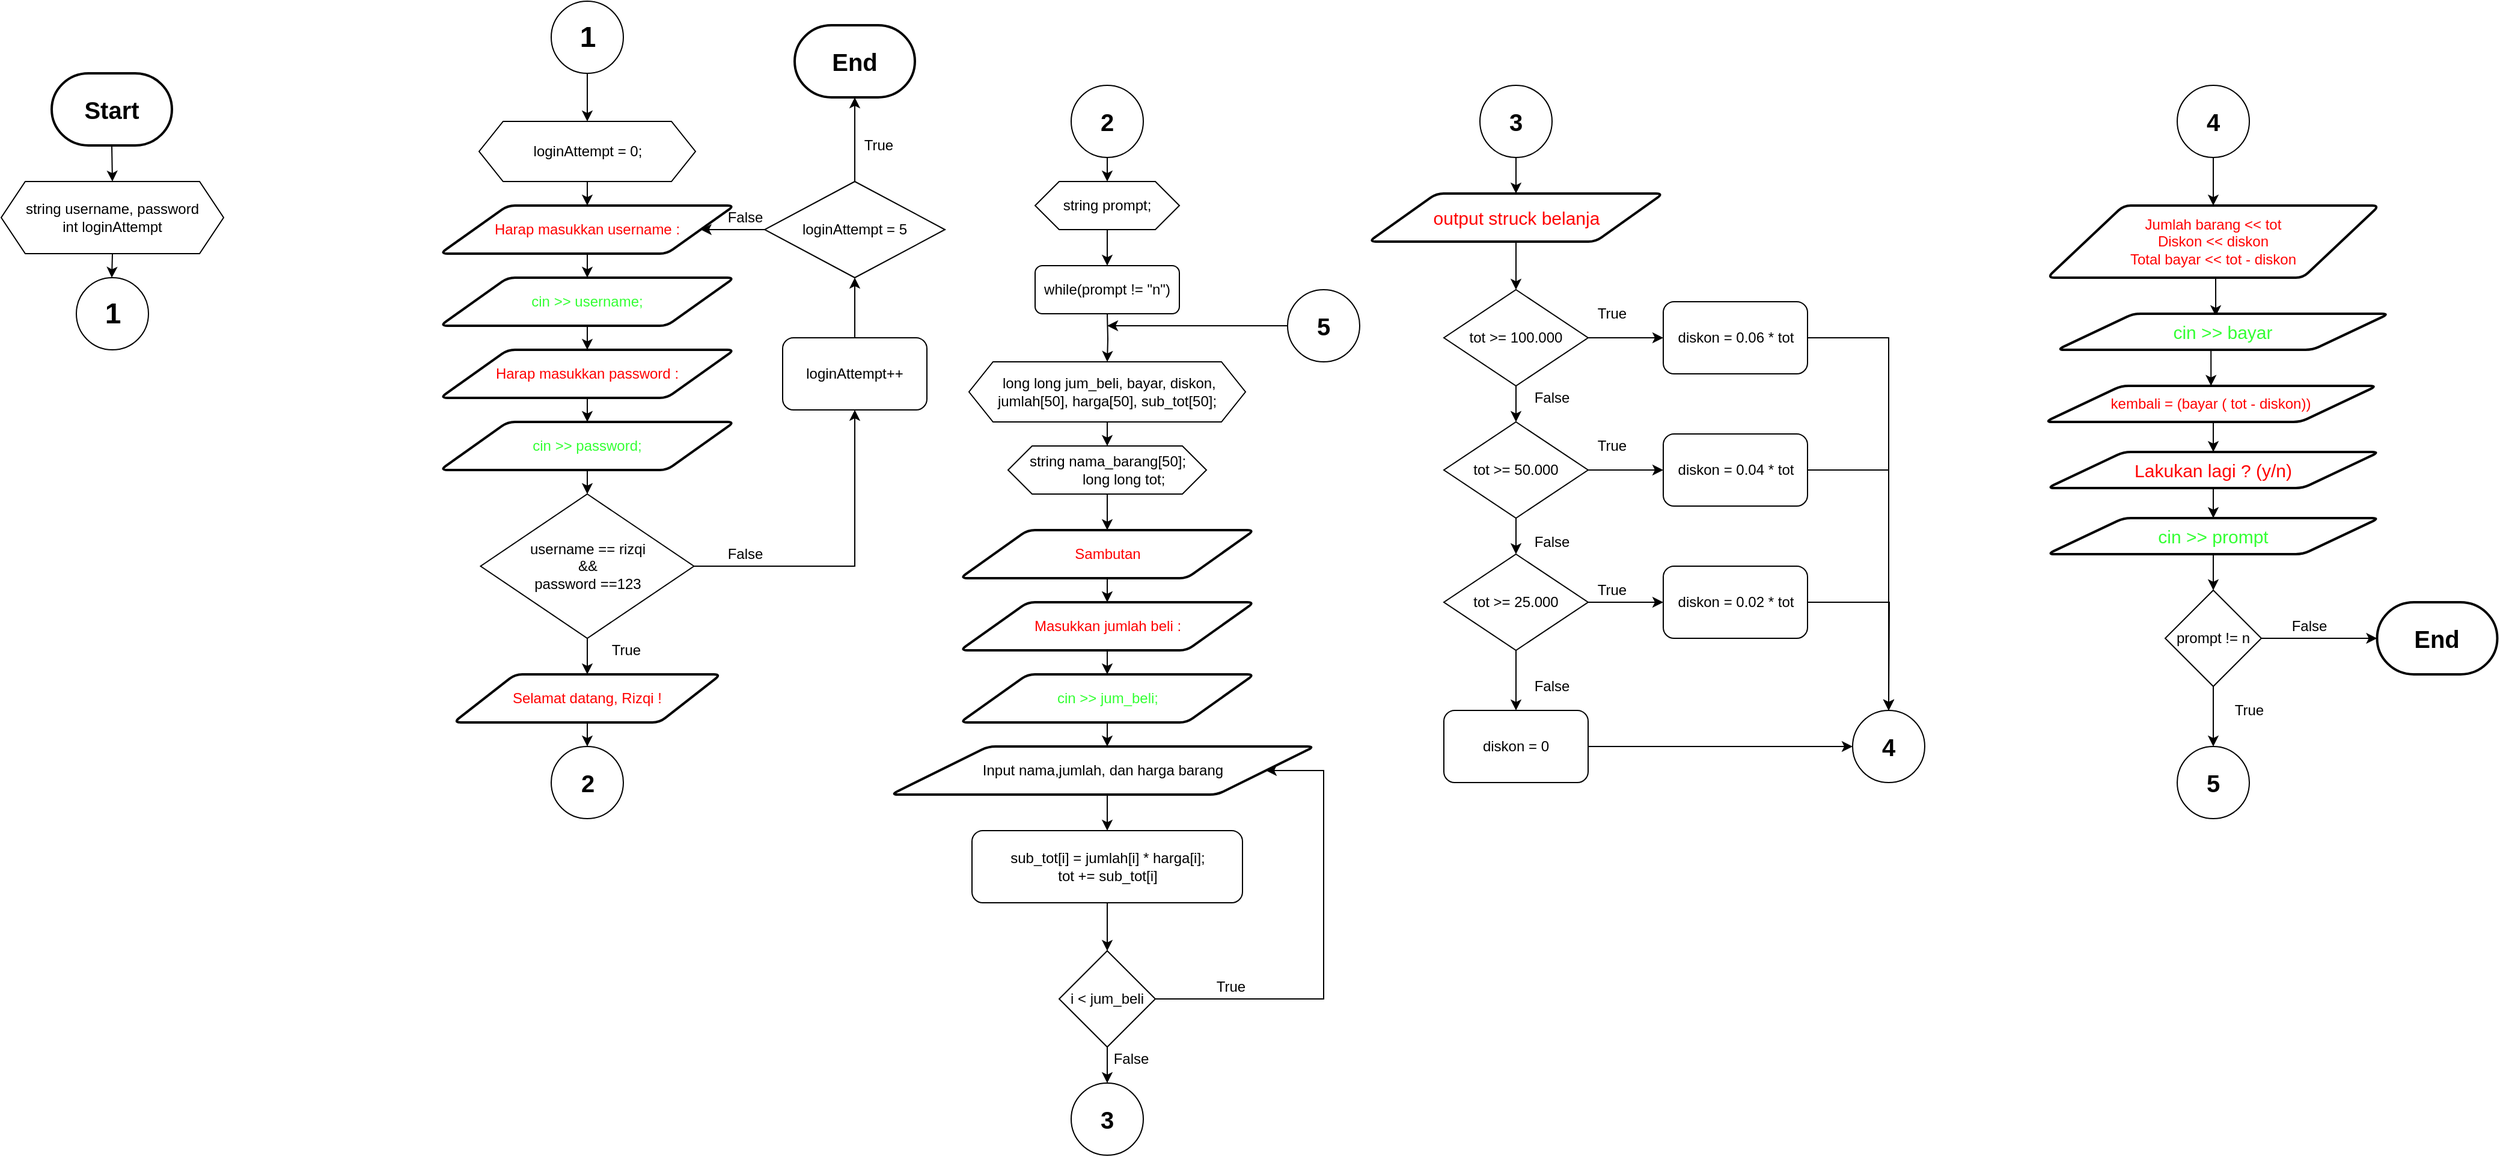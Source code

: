 <mxfile version="14.1.2" type="github">
  <diagram id="VfqWdmrUvwHAs4061OCg" name="Page-1">
    <mxGraphModel dx="1099" dy="1738" grid="1" gridSize="10" guides="1" tooltips="1" connect="1" arrows="1" fold="1" page="1" pageScale="1" pageWidth="850" pageHeight="1100" math="0" shadow="0">
      <root>
        <mxCell id="0" />
        <mxCell id="1" parent="0" />
        <mxCell id="EDQNq00aGLGoHW4VI6uu-7" style="edgeStyle=orthogonalEdgeStyle;rounded=0;orthogonalLoop=1;jettySize=auto;html=1;exitX=0.5;exitY=1;exitDx=0;exitDy=0;entryX=0.5;entryY=0;entryDx=0;entryDy=0;" parent="1" target="EDQNq00aGLGoHW4VI6uu-3" edge="1">
          <mxGeometry relative="1" as="geometry">
            <mxPoint x="152" y="100" as="sourcePoint" />
          </mxGeometry>
        </mxCell>
        <mxCell id="EDQNq00aGLGoHW4VI6uu-8" style="edgeStyle=orthogonalEdgeStyle;rounded=0;orthogonalLoop=1;jettySize=auto;html=1;exitX=0.5;exitY=1;exitDx=0;exitDy=0;entryX=0.5;entryY=0;entryDx=0;entryDy=0;" parent="1" source="EDQNq00aGLGoHW4VI6uu-3" edge="1">
          <mxGeometry relative="1" as="geometry">
            <mxPoint x="152" y="210" as="targetPoint" />
          </mxGeometry>
        </mxCell>
        <mxCell id="EDQNq00aGLGoHW4VI6uu-3" value="&lt;div&gt;string username, password&lt;/div&gt;&lt;div&gt;int loginAttempt&lt;br&gt;&lt;/div&gt;" style="shape=hexagon;perimeter=hexagonPerimeter2;whiteSpace=wrap;html=1;fixedSize=1;" parent="1" vertex="1">
          <mxGeometry x="60" y="130" width="185" height="60" as="geometry" />
        </mxCell>
        <mxCell id="EDQNq00aGLGoHW4VI6uu-10" value="&lt;b&gt;&lt;font style=&quot;font-size: 24px&quot;&gt;1&lt;/font&gt;&lt;/b&gt;" style="ellipse;whiteSpace=wrap;html=1;aspect=fixed;" parent="1" vertex="1">
          <mxGeometry x="122.5" y="210" width="60" height="60" as="geometry" />
        </mxCell>
        <mxCell id="EDQNq00aGLGoHW4VI6uu-18" style="edgeStyle=orthogonalEdgeStyle;rounded=0;orthogonalLoop=1;jettySize=auto;html=1;exitX=0.5;exitY=1;exitDx=0;exitDy=0;entryX=0.5;entryY=0;entryDx=0;entryDy=0;" parent="1" source="EDQNq00aGLGoHW4VI6uu-11" target="EDQNq00aGLGoHW4VI6uu-13" edge="1">
          <mxGeometry relative="1" as="geometry" />
        </mxCell>
        <mxCell id="EDQNq00aGLGoHW4VI6uu-11" value="&lt;font color=&quot;#FF0000&quot;&gt;Harap masukkan username :&lt;/font&gt;" style="shape=parallelogram;html=1;strokeWidth=2;perimeter=parallelogramPerimeter;whiteSpace=wrap;rounded=1;arcSize=12;size=0.23;" parent="1" vertex="1">
          <mxGeometry x="425" y="150" width="245" height="40" as="geometry" />
        </mxCell>
        <mxCell id="EDQNq00aGLGoHW4VI6uu-19" style="edgeStyle=orthogonalEdgeStyle;rounded=0;orthogonalLoop=1;jettySize=auto;html=1;exitX=0.5;exitY=1;exitDx=0;exitDy=0;entryX=0.5;entryY=0;entryDx=0;entryDy=0;" parent="1" source="EDQNq00aGLGoHW4VI6uu-13" target="EDQNq00aGLGoHW4VI6uu-14" edge="1">
          <mxGeometry relative="1" as="geometry" />
        </mxCell>
        <mxCell id="EDQNq00aGLGoHW4VI6uu-13" value="&lt;font color=&quot;#33FF33&quot;&gt;cin &amp;gt;&amp;gt; username;&lt;/font&gt;" style="shape=parallelogram;html=1;strokeWidth=2;perimeter=parallelogramPerimeter;whiteSpace=wrap;rounded=1;arcSize=12;size=0.23;" parent="1" vertex="1">
          <mxGeometry x="425" y="210" width="245" height="40" as="geometry" />
        </mxCell>
        <mxCell id="EDQNq00aGLGoHW4VI6uu-20" style="edgeStyle=orthogonalEdgeStyle;rounded=0;orthogonalLoop=1;jettySize=auto;html=1;exitX=0.5;exitY=1;exitDx=0;exitDy=0;entryX=0.5;entryY=0;entryDx=0;entryDy=0;" parent="1" source="EDQNq00aGLGoHW4VI6uu-14" target="EDQNq00aGLGoHW4VI6uu-15" edge="1">
          <mxGeometry relative="1" as="geometry" />
        </mxCell>
        <mxCell id="EDQNq00aGLGoHW4VI6uu-14" value="&lt;font color=&quot;#FF0000&quot;&gt;Harap masukkan password :&lt;/font&gt;" style="shape=parallelogram;html=1;strokeWidth=2;perimeter=parallelogramPerimeter;whiteSpace=wrap;rounded=1;arcSize=12;size=0.23;" parent="1" vertex="1">
          <mxGeometry x="425" y="270" width="245" height="40" as="geometry" />
        </mxCell>
        <mxCell id="EDQNq00aGLGoHW4VI6uu-21" style="edgeStyle=orthogonalEdgeStyle;rounded=0;orthogonalLoop=1;jettySize=auto;html=1;exitX=0.5;exitY=1;exitDx=0;exitDy=0;entryX=0.5;entryY=0;entryDx=0;entryDy=0;" parent="1" source="EDQNq00aGLGoHW4VI6uu-15" target="EDQNq00aGLGoHW4VI6uu-16" edge="1">
          <mxGeometry relative="1" as="geometry" />
        </mxCell>
        <mxCell id="EDQNq00aGLGoHW4VI6uu-15" value="&lt;font color=&quot;#33FF33&quot;&gt;cin &amp;gt;&amp;gt; password;&lt;/font&gt;" style="shape=parallelogram;html=1;strokeWidth=2;perimeter=parallelogramPerimeter;whiteSpace=wrap;rounded=1;arcSize=12;size=0.23;" parent="1" vertex="1">
          <mxGeometry x="425" y="330" width="245" height="40" as="geometry" />
        </mxCell>
        <mxCell id="EDQNq00aGLGoHW4VI6uu-26" style="edgeStyle=orthogonalEdgeStyle;rounded=0;orthogonalLoop=1;jettySize=auto;html=1;exitX=0.5;exitY=1;exitDx=0;exitDy=0;entryX=0.5;entryY=0;entryDx=0;entryDy=0;" parent="1" source="EDQNq00aGLGoHW4VI6uu-16" target="EDQNq00aGLGoHW4VI6uu-22" edge="1">
          <mxGeometry relative="1" as="geometry" />
        </mxCell>
        <mxCell id="wHnIzs5yVhszRaqoL5yv-6" style="edgeStyle=orthogonalEdgeStyle;rounded=0;orthogonalLoop=1;jettySize=auto;html=1;exitX=1;exitY=0.5;exitDx=0;exitDy=0;" parent="1" source="EDQNq00aGLGoHW4VI6uu-16" target="wHnIzs5yVhszRaqoL5yv-5" edge="1">
          <mxGeometry relative="1" as="geometry" />
        </mxCell>
        <mxCell id="EDQNq00aGLGoHW4VI6uu-16" value="&lt;div&gt;username == rizqi &lt;br&gt;&lt;/div&gt;&lt;div&gt;&amp;amp;&amp;amp;&lt;/div&gt;&lt;div&gt; password ==123&lt;/div&gt;" style="rhombus;whiteSpace=wrap;html=1;" parent="1" vertex="1">
          <mxGeometry x="458.75" y="390" width="177.5" height="120" as="geometry" />
        </mxCell>
        <mxCell id="EDQNq00aGLGoHW4VI6uu-29" style="edgeStyle=orthogonalEdgeStyle;rounded=0;orthogonalLoop=1;jettySize=auto;html=1;exitX=0.5;exitY=1;exitDx=0;exitDy=0;entryX=0.5;entryY=0;entryDx=0;entryDy=0;" parent="1" source="EDQNq00aGLGoHW4VI6uu-22" target="EDQNq00aGLGoHW4VI6uu-28" edge="1">
          <mxGeometry relative="1" as="geometry" />
        </mxCell>
        <mxCell id="EDQNq00aGLGoHW4VI6uu-22" value="&lt;font color=&quot;#FF0000&quot;&gt;Selamat datang, Rizqi !&lt;br&gt;&lt;/font&gt;" style="shape=parallelogram;html=1;strokeWidth=2;perimeter=parallelogramPerimeter;whiteSpace=wrap;rounded=1;arcSize=12;size=0.23;" parent="1" vertex="1">
          <mxGeometry x="436.25" y="540" width="222.5" height="40" as="geometry" />
        </mxCell>
        <mxCell id="wHnIzs5yVhszRaqoL5yv-8" style="edgeStyle=orthogonalEdgeStyle;rounded=0;orthogonalLoop=1;jettySize=auto;html=1;exitX=0.5;exitY=1;exitDx=0;exitDy=0;" parent="1" source="EDQNq00aGLGoHW4VI6uu-23" target="wHnIzs5yVhszRaqoL5yv-1" edge="1">
          <mxGeometry relative="1" as="geometry" />
        </mxCell>
        <mxCell id="EDQNq00aGLGoHW4VI6uu-23" value="&lt;b&gt;&lt;font style=&quot;font-size: 24px&quot;&gt;1&lt;/font&gt;&lt;/b&gt;" style="ellipse;whiteSpace=wrap;html=1;aspect=fixed;" parent="1" vertex="1">
          <mxGeometry x="517.5" y="-20" width="60" height="60" as="geometry" />
        </mxCell>
        <mxCell id="EDQNq00aGLGoHW4VI6uu-28" value="&lt;b&gt;&lt;font style=&quot;font-size: 20px&quot;&gt;2&lt;/font&gt;&lt;/b&gt;" style="ellipse;whiteSpace=wrap;html=1;aspect=fixed;" parent="1" vertex="1">
          <mxGeometry x="517.5" y="600" width="60" height="60" as="geometry" />
        </mxCell>
        <mxCell id="wHnIzs5yVhszRaqoL5yv-32" style="edgeStyle=orthogonalEdgeStyle;rounded=0;orthogonalLoop=1;jettySize=auto;html=1;exitX=0.5;exitY=1;exitDx=0;exitDy=0;entryX=0.5;entryY=0;entryDx=0;entryDy=0;" parent="1" source="EDQNq00aGLGoHW4VI6uu-30" target="EDQNq00aGLGoHW4VI6uu-32" edge="1">
          <mxGeometry relative="1" as="geometry" />
        </mxCell>
        <mxCell id="EDQNq00aGLGoHW4VI6uu-30" value="&lt;b&gt;&lt;font style=&quot;font-size: 20px&quot;&gt;2&lt;/font&gt;&lt;/b&gt;" style="ellipse;whiteSpace=wrap;html=1;aspect=fixed;" parent="1" vertex="1">
          <mxGeometry x="950" y="50" width="60" height="60" as="geometry" />
        </mxCell>
        <mxCell id="wHnIzs5yVhszRaqoL5yv-30" value="" style="edgeStyle=orthogonalEdgeStyle;rounded=0;orthogonalLoop=1;jettySize=auto;html=1;" parent="1" source="EDQNq00aGLGoHW4VI6uu-32" edge="1">
          <mxGeometry relative="1" as="geometry">
            <mxPoint x="980" y="200" as="targetPoint" />
          </mxGeometry>
        </mxCell>
        <mxCell id="EDQNq00aGLGoHW4VI6uu-32" value="string prompt;" style="shape=hexagon;perimeter=hexagonPerimeter2;whiteSpace=wrap;html=1;fixedSize=1;" parent="1" vertex="1">
          <mxGeometry x="920" y="130" width="120" height="40" as="geometry" />
        </mxCell>
        <mxCell id="wHnIzs5yVhszRaqoL5yv-16" style="edgeStyle=orthogonalEdgeStyle;rounded=0;orthogonalLoop=1;jettySize=auto;html=1;exitX=0.5;exitY=1;exitDx=0;exitDy=0;entryX=0.5;entryY=0;entryDx=0;entryDy=0;" parent="1" target="EDQNq00aGLGoHW4VI6uu-34" edge="1">
          <mxGeometry relative="1" as="geometry">
            <mxPoint x="980" y="240" as="sourcePoint" />
          </mxGeometry>
        </mxCell>
        <mxCell id="wHnIzs5yVhszRaqoL5yv-17" style="edgeStyle=orthogonalEdgeStyle;rounded=0;orthogonalLoop=1;jettySize=auto;html=1;exitX=0.5;exitY=1;exitDx=0;exitDy=0;entryX=0.5;entryY=0;entryDx=0;entryDy=0;" parent="1" source="EDQNq00aGLGoHW4VI6uu-34" target="EDQNq00aGLGoHW4VI6uu-35" edge="1">
          <mxGeometry relative="1" as="geometry" />
        </mxCell>
        <mxCell id="EDQNq00aGLGoHW4VI6uu-34" value="&amp;nbsp;long long jum_beli, bayar, diskon, jumlah[50], harga[50], sub_tot[50];" style="shape=hexagon;perimeter=hexagonPerimeter2;whiteSpace=wrap;html=1;fixedSize=1;" parent="1" vertex="1">
          <mxGeometry x="865" y="280" width="230" height="50" as="geometry" />
        </mxCell>
        <mxCell id="wHnIzs5yVhszRaqoL5yv-26" style="edgeStyle=orthogonalEdgeStyle;rounded=0;orthogonalLoop=1;jettySize=auto;html=1;exitX=0.5;exitY=1;exitDx=0;exitDy=0;entryX=0.5;entryY=0;entryDx=0;entryDy=0;" parent="1" source="EDQNq00aGLGoHW4VI6uu-35" target="wHnIzs5yVhszRaqoL5yv-21" edge="1">
          <mxGeometry relative="1" as="geometry" />
        </mxCell>
        <mxCell id="EDQNq00aGLGoHW4VI6uu-35" value="string nama_barang[50];&lt;br&gt;&amp;nbsp;&amp;nbsp;&amp;nbsp;&amp;nbsp;&amp;nbsp;&amp;nbsp;&amp;nbsp; long long tot;" style="shape=hexagon;perimeter=hexagonPerimeter2;whiteSpace=wrap;html=1;fixedSize=1;" parent="1" vertex="1">
          <mxGeometry x="897.5" y="350" width="165" height="40" as="geometry" />
        </mxCell>
        <mxCell id="EDQNq00aGLGoHW4VI6uu-36" value="False" style="text;html=1;strokeColor=none;fillColor=none;align=center;verticalAlign=middle;whiteSpace=wrap;rounded=0;" parent="1" vertex="1">
          <mxGeometry x="658.75" y="430" width="40" height="20" as="geometry" />
        </mxCell>
        <mxCell id="EDQNq00aGLGoHW4VI6uu-37" value="True" style="text;html=1;strokeColor=none;fillColor=none;align=center;verticalAlign=middle;whiteSpace=wrap;rounded=0;" parent="1" vertex="1">
          <mxGeometry x="560" y="510" width="40" height="20" as="geometry" />
        </mxCell>
        <mxCell id="wHnIzs5yVhszRaqoL5yv-2" style="edgeStyle=orthogonalEdgeStyle;rounded=0;orthogonalLoop=1;jettySize=auto;html=1;exitX=0.5;exitY=1;exitDx=0;exitDy=0;entryX=0.5;entryY=0;entryDx=0;entryDy=0;" parent="1" source="wHnIzs5yVhszRaqoL5yv-1" target="EDQNq00aGLGoHW4VI6uu-11" edge="1">
          <mxGeometry relative="1" as="geometry" />
        </mxCell>
        <mxCell id="wHnIzs5yVhszRaqoL5yv-1" value="loginAttempt = 0;" style="shape=hexagon;perimeter=hexagonPerimeter2;whiteSpace=wrap;html=1;fixedSize=1;" parent="1" vertex="1">
          <mxGeometry x="457.5" y="80" width="180" height="50" as="geometry" />
        </mxCell>
        <mxCell id="wHnIzs5yVhszRaqoL5yv-13" value="" style="edgeStyle=orthogonalEdgeStyle;rounded=0;orthogonalLoop=1;jettySize=auto;html=1;" parent="1" source="wHnIzs5yVhszRaqoL5yv-5" target="wHnIzs5yVhszRaqoL5yv-10" edge="1">
          <mxGeometry relative="1" as="geometry" />
        </mxCell>
        <mxCell id="wHnIzs5yVhszRaqoL5yv-5" value="loginAttempt++" style="rounded=1;whiteSpace=wrap;html=1;" parent="1" vertex="1">
          <mxGeometry x="710" y="260" width="120" height="60" as="geometry" />
        </mxCell>
        <mxCell id="wHnIzs5yVhszRaqoL5yv-12" style="edgeStyle=orthogonalEdgeStyle;rounded=0;orthogonalLoop=1;jettySize=auto;html=1;exitX=0;exitY=0.5;exitDx=0;exitDy=0;" parent="1" source="wHnIzs5yVhszRaqoL5yv-10" target="EDQNq00aGLGoHW4VI6uu-11" edge="1">
          <mxGeometry relative="1" as="geometry" />
        </mxCell>
        <mxCell id="wHnIzs5yVhszRaqoL5yv-40" style="edgeStyle=orthogonalEdgeStyle;rounded=0;orthogonalLoop=1;jettySize=auto;html=1;exitX=0.5;exitY=0;exitDx=0;exitDy=0;entryX=0.5;entryY=1;entryDx=0;entryDy=0;entryPerimeter=0;" parent="1" source="wHnIzs5yVhszRaqoL5yv-10" target="wHnIzs5yVhszRaqoL5yv-39" edge="1">
          <mxGeometry relative="1" as="geometry" />
        </mxCell>
        <mxCell id="wHnIzs5yVhszRaqoL5yv-10" value="loginAttempt = 5" style="rhombus;whiteSpace=wrap;html=1;" parent="1" vertex="1">
          <mxGeometry x="695" y="130" width="150" height="80" as="geometry" />
        </mxCell>
        <mxCell id="wHnIzs5yVhszRaqoL5yv-14" value="True" style="text;html=1;strokeColor=none;fillColor=none;align=center;verticalAlign=middle;whiteSpace=wrap;rounded=0;" parent="1" vertex="1">
          <mxGeometry x="770" y="90" width="40" height="20" as="geometry" />
        </mxCell>
        <mxCell id="wHnIzs5yVhszRaqoL5yv-15" value="False" style="text;html=1;strokeColor=none;fillColor=none;align=center;verticalAlign=middle;whiteSpace=wrap;rounded=0;" parent="1" vertex="1">
          <mxGeometry x="658.75" y="150" width="40" height="20" as="geometry" />
        </mxCell>
        <mxCell id="wHnIzs5yVhszRaqoL5yv-29" style="edgeStyle=orthogonalEdgeStyle;rounded=0;orthogonalLoop=1;jettySize=auto;html=1;exitX=0.5;exitY=1;exitDx=0;exitDy=0;entryX=0.5;entryY=0;entryDx=0;entryDy=0;" parent="1" source="wHnIzs5yVhszRaqoL5yv-20" edge="1">
          <mxGeometry relative="1" as="geometry">
            <mxPoint x="980" y="600" as="targetPoint" />
          </mxGeometry>
        </mxCell>
        <mxCell id="wHnIzs5yVhszRaqoL5yv-20" value="&lt;font color=&quot;#33FF33&quot;&gt;cin &amp;gt;&amp;gt; jum_beli;&lt;/font&gt;" style="shape=parallelogram;html=1;strokeWidth=2;perimeter=parallelogramPerimeter;whiteSpace=wrap;rounded=1;arcSize=12;size=0.23;" parent="1" vertex="1">
          <mxGeometry x="857.5" y="540" width="245" height="40" as="geometry" />
        </mxCell>
        <mxCell id="wHnIzs5yVhszRaqoL5yv-27" style="edgeStyle=orthogonalEdgeStyle;rounded=0;orthogonalLoop=1;jettySize=auto;html=1;exitX=0.5;exitY=1;exitDx=0;exitDy=0;entryX=0.5;entryY=0;entryDx=0;entryDy=0;" parent="1" source="wHnIzs5yVhszRaqoL5yv-21" target="wHnIzs5yVhszRaqoL5yv-22" edge="1">
          <mxGeometry relative="1" as="geometry" />
        </mxCell>
        <mxCell id="wHnIzs5yVhszRaqoL5yv-21" value="&lt;font color=&quot;#FF0000&quot;&gt;Sambutan&lt;/font&gt;" style="shape=parallelogram;html=1;strokeWidth=2;perimeter=parallelogramPerimeter;whiteSpace=wrap;rounded=1;arcSize=12;size=0.23;" parent="1" vertex="1">
          <mxGeometry x="857.5" y="420" width="245" height="40" as="geometry" />
        </mxCell>
        <mxCell id="wHnIzs5yVhszRaqoL5yv-28" style="edgeStyle=orthogonalEdgeStyle;rounded=0;orthogonalLoop=1;jettySize=auto;html=1;exitX=0.5;exitY=1;exitDx=0;exitDy=0;entryX=0.5;entryY=0;entryDx=0;entryDy=0;" parent="1" source="wHnIzs5yVhszRaqoL5yv-22" target="wHnIzs5yVhszRaqoL5yv-20" edge="1">
          <mxGeometry relative="1" as="geometry" />
        </mxCell>
        <mxCell id="wHnIzs5yVhszRaqoL5yv-22" value="&lt;font color=&quot;#FF0000&quot;&gt;Masukkan jumlah beli : &lt;/font&gt;" style="shape=parallelogram;html=1;strokeWidth=2;perimeter=parallelogramPerimeter;whiteSpace=wrap;rounded=1;arcSize=12;size=0.23;" parent="1" vertex="1">
          <mxGeometry x="857.5" y="480" width="245" height="40" as="geometry" />
        </mxCell>
        <mxCell id="wHnIzs5yVhszRaqoL5yv-38" value="&lt;b&gt;&lt;font style=&quot;font-size: 20px&quot;&gt;Start&lt;/font&gt;&lt;/b&gt;" style="strokeWidth=2;html=1;shape=mxgraph.flowchart.terminator;whiteSpace=wrap;" parent="1" vertex="1">
          <mxGeometry x="102" y="40" width="100" height="60" as="geometry" />
        </mxCell>
        <mxCell id="wHnIzs5yVhszRaqoL5yv-39" value="&lt;b&gt;&lt;font style=&quot;font-size: 20px&quot;&gt;End&lt;/font&gt;&lt;/b&gt;" style="strokeWidth=2;html=1;shape=mxgraph.flowchart.terminator;whiteSpace=wrap;" parent="1" vertex="1">
          <mxGeometry x="720" width="100" height="60" as="geometry" />
        </mxCell>
        <mxCell id="wHnIzs5yVhszRaqoL5yv-42" value="while(prompt != &quot;n&quot;)" style="rounded=1;whiteSpace=wrap;html=1;" parent="1" vertex="1">
          <mxGeometry x="920" y="200" width="120" height="40" as="geometry" />
        </mxCell>
        <mxCell id="qQWm2DWHm97fjbudVYp1-1" style="edgeStyle=orthogonalEdgeStyle;rounded=0;orthogonalLoop=1;jettySize=auto;html=1;exitX=0.5;exitY=1;exitDx=0;exitDy=0;entryX=0.5;entryY=0;entryDx=0;entryDy=0;" edge="1" parent="1" source="wHnIzs5yVhszRaqoL5yv-43" target="wHnIzs5yVhszRaqoL5yv-44">
          <mxGeometry relative="1" as="geometry" />
        </mxCell>
        <mxCell id="wHnIzs5yVhszRaqoL5yv-43" value="Input nama,jumlah, dan harga barang" style="shape=parallelogram;html=1;strokeWidth=2;perimeter=parallelogramPerimeter;whiteSpace=wrap;rounded=1;arcSize=12;size=0.23;" parent="1" vertex="1">
          <mxGeometry x="800" y="600" width="352.5" height="40" as="geometry" />
        </mxCell>
        <mxCell id="qQWm2DWHm97fjbudVYp1-5" value="" style="edgeStyle=orthogonalEdgeStyle;rounded=0;orthogonalLoop=1;jettySize=auto;html=1;" edge="1" parent="1" source="wHnIzs5yVhszRaqoL5yv-44" target="qQWm2DWHm97fjbudVYp1-3">
          <mxGeometry relative="1" as="geometry" />
        </mxCell>
        <mxCell id="wHnIzs5yVhszRaqoL5yv-44" value="&lt;div&gt;sub_tot[i] = jumlah[i] * harga[i];&lt;/div&gt;&lt;div&gt;tot += sub_tot[i]&lt;br&gt;&lt;/div&gt;" style="rounded=1;whiteSpace=wrap;html=1;" parent="1" vertex="1">
          <mxGeometry x="867.5" y="670" width="225" height="60" as="geometry" />
        </mxCell>
        <mxCell id="qQWm2DWHm97fjbudVYp1-4" style="edgeStyle=orthogonalEdgeStyle;rounded=0;orthogonalLoop=1;jettySize=auto;html=1;exitX=1;exitY=0.5;exitDx=0;exitDy=0;entryX=1;entryY=0.5;entryDx=0;entryDy=0;" edge="1" parent="1" source="qQWm2DWHm97fjbudVYp1-3" target="wHnIzs5yVhszRaqoL5yv-43">
          <mxGeometry relative="1" as="geometry">
            <Array as="points">
              <mxPoint x="1160" y="810" />
              <mxPoint x="1160" y="620" />
            </Array>
          </mxGeometry>
        </mxCell>
        <mxCell id="qQWm2DWHm97fjbudVYp1-7" value="" style="edgeStyle=orthogonalEdgeStyle;rounded=0;orthogonalLoop=1;jettySize=auto;html=1;" edge="1" parent="1" source="qQWm2DWHm97fjbudVYp1-3" target="qQWm2DWHm97fjbudVYp1-6">
          <mxGeometry relative="1" as="geometry" />
        </mxCell>
        <mxCell id="qQWm2DWHm97fjbudVYp1-3" value="i &amp;lt; jum_beli " style="rhombus;whiteSpace=wrap;html=1;" vertex="1" parent="1">
          <mxGeometry x="940" y="770" width="80" height="80" as="geometry" />
        </mxCell>
        <mxCell id="qQWm2DWHm97fjbudVYp1-6" value="&lt;b&gt;&lt;font style=&quot;font-size: 20px&quot;&gt;3&lt;/font&gt;&lt;/b&gt;" style="ellipse;whiteSpace=wrap;html=1;aspect=fixed;" vertex="1" parent="1">
          <mxGeometry x="950" y="880" width="60" height="60" as="geometry" />
        </mxCell>
        <mxCell id="qQWm2DWHm97fjbudVYp1-8" value="True" style="text;html=1;strokeColor=none;fillColor=none;align=center;verticalAlign=middle;whiteSpace=wrap;rounded=0;" vertex="1" parent="1">
          <mxGeometry x="1062.5" y="790" width="40" height="20" as="geometry" />
        </mxCell>
        <mxCell id="qQWm2DWHm97fjbudVYp1-9" value="False" style="text;html=1;strokeColor=none;fillColor=none;align=center;verticalAlign=middle;whiteSpace=wrap;rounded=0;" vertex="1" parent="1">
          <mxGeometry x="980" y="850" width="40" height="20" as="geometry" />
        </mxCell>
        <mxCell id="qQWm2DWHm97fjbudVYp1-36" style="edgeStyle=orthogonalEdgeStyle;rounded=0;orthogonalLoop=1;jettySize=auto;html=1;exitX=0.5;exitY=1;exitDx=0;exitDy=0;" edge="1" parent="1" source="qQWm2DWHm97fjbudVYp1-10" target="qQWm2DWHm97fjbudVYp1-13">
          <mxGeometry relative="1" as="geometry" />
        </mxCell>
        <mxCell id="qQWm2DWHm97fjbudVYp1-10" value="&lt;b&gt;&lt;font style=&quot;font-size: 20px&quot;&gt;3&lt;/font&gt;&lt;/b&gt;" style="ellipse;whiteSpace=wrap;html=1;aspect=fixed;" vertex="1" parent="1">
          <mxGeometry x="1290" y="50" width="60" height="60" as="geometry" />
        </mxCell>
        <mxCell id="qQWm2DWHm97fjbudVYp1-21" value="" style="edgeStyle=orthogonalEdgeStyle;rounded=0;orthogonalLoop=1;jettySize=auto;html=1;" edge="1" parent="1" source="qQWm2DWHm97fjbudVYp1-13" target="qQWm2DWHm97fjbudVYp1-14">
          <mxGeometry relative="1" as="geometry" />
        </mxCell>
        <mxCell id="qQWm2DWHm97fjbudVYp1-13" value="&lt;font style=&quot;font-size: 15px&quot; color=&quot;#FF0000&quot;&gt;output struck belanja&lt;br&gt;&lt;/font&gt;" style="shape=parallelogram;html=1;strokeWidth=2;perimeter=parallelogramPerimeter;whiteSpace=wrap;rounded=1;arcSize=12;size=0.23;" vertex="1" parent="1">
          <mxGeometry x="1197.5" y="140" width="245" height="40" as="geometry" />
        </mxCell>
        <mxCell id="qQWm2DWHm97fjbudVYp1-22" value="" style="edgeStyle=orthogonalEdgeStyle;rounded=0;orthogonalLoop=1;jettySize=auto;html=1;" edge="1" parent="1" source="qQWm2DWHm97fjbudVYp1-14" target="qQWm2DWHm97fjbudVYp1-17">
          <mxGeometry relative="1" as="geometry" />
        </mxCell>
        <mxCell id="qQWm2DWHm97fjbudVYp1-24" value="" style="edgeStyle=orthogonalEdgeStyle;rounded=0;orthogonalLoop=1;jettySize=auto;html=1;" edge="1" parent="1" source="qQWm2DWHm97fjbudVYp1-14" target="qQWm2DWHm97fjbudVYp1-16">
          <mxGeometry relative="1" as="geometry" />
        </mxCell>
        <mxCell id="qQWm2DWHm97fjbudVYp1-14" value="tot &amp;gt;= 100.000" style="rhombus;whiteSpace=wrap;html=1;" vertex="1" parent="1">
          <mxGeometry x="1260" y="220" width="120" height="80" as="geometry" />
        </mxCell>
        <mxCell id="qQWm2DWHm97fjbudVYp1-39" style="edgeStyle=orthogonalEdgeStyle;rounded=0;orthogonalLoop=1;jettySize=auto;html=1;exitX=1;exitY=0.5;exitDx=0;exitDy=0;" edge="1" parent="1" source="qQWm2DWHm97fjbudVYp1-16" target="qQWm2DWHm97fjbudVYp1-38">
          <mxGeometry relative="1" as="geometry" />
        </mxCell>
        <mxCell id="qQWm2DWHm97fjbudVYp1-16" value="diskon = 0.06 * tot" style="rounded=1;whiteSpace=wrap;html=1;" vertex="1" parent="1">
          <mxGeometry x="1442.5" y="230" width="120" height="60" as="geometry" />
        </mxCell>
        <mxCell id="qQWm2DWHm97fjbudVYp1-23" value="" style="edgeStyle=orthogonalEdgeStyle;rounded=0;orthogonalLoop=1;jettySize=auto;html=1;" edge="1" parent="1" source="qQWm2DWHm97fjbudVYp1-17" target="qQWm2DWHm97fjbudVYp1-18">
          <mxGeometry relative="1" as="geometry" />
        </mxCell>
        <mxCell id="qQWm2DWHm97fjbudVYp1-25" value="" style="edgeStyle=orthogonalEdgeStyle;rounded=0;orthogonalLoop=1;jettySize=auto;html=1;" edge="1" parent="1" source="qQWm2DWHm97fjbudVYp1-17" target="qQWm2DWHm97fjbudVYp1-19">
          <mxGeometry relative="1" as="geometry" />
        </mxCell>
        <mxCell id="qQWm2DWHm97fjbudVYp1-17" value="tot &amp;gt;= 50.000" style="rhombus;whiteSpace=wrap;html=1;" vertex="1" parent="1">
          <mxGeometry x="1260" y="330" width="120" height="80" as="geometry" />
        </mxCell>
        <mxCell id="qQWm2DWHm97fjbudVYp1-26" value="" style="edgeStyle=orthogonalEdgeStyle;rounded=0;orthogonalLoop=1;jettySize=auto;html=1;" edge="1" parent="1" source="qQWm2DWHm97fjbudVYp1-18" target="qQWm2DWHm97fjbudVYp1-20">
          <mxGeometry relative="1" as="geometry" />
        </mxCell>
        <mxCell id="qQWm2DWHm97fjbudVYp1-34" value="" style="edgeStyle=orthogonalEdgeStyle;rounded=0;orthogonalLoop=1;jettySize=auto;html=1;" edge="1" parent="1" source="qQWm2DWHm97fjbudVYp1-18" target="qQWm2DWHm97fjbudVYp1-33">
          <mxGeometry relative="1" as="geometry" />
        </mxCell>
        <mxCell id="qQWm2DWHm97fjbudVYp1-18" value="tot &amp;gt;= 25.000" style="rhombus;whiteSpace=wrap;html=1;" vertex="1" parent="1">
          <mxGeometry x="1260" y="440" width="120" height="80" as="geometry" />
        </mxCell>
        <mxCell id="qQWm2DWHm97fjbudVYp1-40" style="edgeStyle=orthogonalEdgeStyle;rounded=0;orthogonalLoop=1;jettySize=auto;html=1;exitX=1;exitY=0.5;exitDx=0;exitDy=0;" edge="1" parent="1" source="qQWm2DWHm97fjbudVYp1-19" target="qQWm2DWHm97fjbudVYp1-38">
          <mxGeometry relative="1" as="geometry" />
        </mxCell>
        <mxCell id="qQWm2DWHm97fjbudVYp1-19" value="diskon = 0.04 * tot" style="rounded=1;whiteSpace=wrap;html=1;" vertex="1" parent="1">
          <mxGeometry x="1442.5" y="340" width="120" height="60" as="geometry" />
        </mxCell>
        <mxCell id="qQWm2DWHm97fjbudVYp1-41" style="edgeStyle=orthogonalEdgeStyle;rounded=0;orthogonalLoop=1;jettySize=auto;html=1;exitX=1;exitY=0.5;exitDx=0;exitDy=0;" edge="1" parent="1" source="qQWm2DWHm97fjbudVYp1-20">
          <mxGeometry relative="1" as="geometry">
            <mxPoint x="1630" y="570" as="targetPoint" />
          </mxGeometry>
        </mxCell>
        <mxCell id="qQWm2DWHm97fjbudVYp1-20" value="diskon = 0.02 * tot" style="rounded=1;whiteSpace=wrap;html=1;" vertex="1" parent="1">
          <mxGeometry x="1442.5" y="450" width="120" height="60" as="geometry" />
        </mxCell>
        <mxCell id="qQWm2DWHm97fjbudVYp1-27" value="True" style="text;html=1;strokeColor=none;fillColor=none;align=center;verticalAlign=middle;whiteSpace=wrap;rounded=0;" vertex="1" parent="1">
          <mxGeometry x="1380" y="230" width="40" height="20" as="geometry" />
        </mxCell>
        <mxCell id="qQWm2DWHm97fjbudVYp1-28" value="True" style="text;html=1;strokeColor=none;fillColor=none;align=center;verticalAlign=middle;whiteSpace=wrap;rounded=0;" vertex="1" parent="1">
          <mxGeometry x="1380" y="340" width="40" height="20" as="geometry" />
        </mxCell>
        <mxCell id="qQWm2DWHm97fjbudVYp1-29" value="True" style="text;html=1;strokeColor=none;fillColor=none;align=center;verticalAlign=middle;whiteSpace=wrap;rounded=0;" vertex="1" parent="1">
          <mxGeometry x="1380" y="460" width="40" height="20" as="geometry" />
        </mxCell>
        <mxCell id="qQWm2DWHm97fjbudVYp1-30" value="False" style="text;html=1;strokeColor=none;fillColor=none;align=center;verticalAlign=middle;whiteSpace=wrap;rounded=0;" vertex="1" parent="1">
          <mxGeometry x="1330" y="300" width="40" height="20" as="geometry" />
        </mxCell>
        <mxCell id="qQWm2DWHm97fjbudVYp1-31" value="False" style="text;html=1;strokeColor=none;fillColor=none;align=center;verticalAlign=middle;whiteSpace=wrap;rounded=0;" vertex="1" parent="1">
          <mxGeometry x="1330" y="420" width="40" height="20" as="geometry" />
        </mxCell>
        <mxCell id="qQWm2DWHm97fjbudVYp1-32" value="False" style="text;html=1;strokeColor=none;fillColor=none;align=center;verticalAlign=middle;whiteSpace=wrap;rounded=0;" vertex="1" parent="1">
          <mxGeometry x="1330" y="540" width="40" height="20" as="geometry" />
        </mxCell>
        <mxCell id="qQWm2DWHm97fjbudVYp1-42" style="edgeStyle=orthogonalEdgeStyle;rounded=0;orthogonalLoop=1;jettySize=auto;html=1;exitX=1;exitY=0.5;exitDx=0;exitDy=0;" edge="1" parent="1" source="qQWm2DWHm97fjbudVYp1-33" target="qQWm2DWHm97fjbudVYp1-38">
          <mxGeometry relative="1" as="geometry" />
        </mxCell>
        <mxCell id="qQWm2DWHm97fjbudVYp1-33" value="diskon = 0" style="rounded=1;whiteSpace=wrap;html=1;" vertex="1" parent="1">
          <mxGeometry x="1260" y="570" width="120" height="60" as="geometry" />
        </mxCell>
        <mxCell id="qQWm2DWHm97fjbudVYp1-38" value="&lt;b&gt;&lt;font style=&quot;font-size: 20px&quot;&gt;4&lt;/font&gt;&lt;/b&gt;" style="ellipse;whiteSpace=wrap;html=1;aspect=fixed;" vertex="1" parent="1">
          <mxGeometry x="1600" y="570" width="60" height="60" as="geometry" />
        </mxCell>
        <mxCell id="qQWm2DWHm97fjbudVYp1-57" style="edgeStyle=orthogonalEdgeStyle;rounded=0;orthogonalLoop=1;jettySize=auto;html=1;exitX=0.5;exitY=1;exitDx=0;exitDy=0;entryX=0.5;entryY=0;entryDx=0;entryDy=0;" edge="1" parent="1" source="qQWm2DWHm97fjbudVYp1-43" target="qQWm2DWHm97fjbudVYp1-45">
          <mxGeometry relative="1" as="geometry" />
        </mxCell>
        <mxCell id="qQWm2DWHm97fjbudVYp1-43" value="&lt;b&gt;&lt;font style=&quot;font-size: 20px&quot;&gt;4&lt;/font&gt;&lt;/b&gt;" style="ellipse;whiteSpace=wrap;html=1;aspect=fixed;" vertex="1" parent="1">
          <mxGeometry x="1870.01" y="50" width="60" height="60" as="geometry" />
        </mxCell>
        <mxCell id="qQWm2DWHm97fjbudVYp1-58" style="edgeStyle=orthogonalEdgeStyle;rounded=0;orthogonalLoop=1;jettySize=auto;html=1;exitX=0.5;exitY=1;exitDx=0;exitDy=0;entryX=0.478;entryY=0.067;entryDx=0;entryDy=0;entryPerimeter=0;" edge="1" parent="1" source="qQWm2DWHm97fjbudVYp1-45" target="qQWm2DWHm97fjbudVYp1-46">
          <mxGeometry relative="1" as="geometry" />
        </mxCell>
        <mxCell id="qQWm2DWHm97fjbudVYp1-45" value="&lt;div&gt;&lt;font color=&quot;#FF0000&quot;&gt;Jumlah barang &amp;lt;&amp;lt; tot&lt;/font&gt;&lt;/div&gt;&lt;div&gt;&lt;font color=&quot;#FF0000&quot;&gt;Diskon &amp;lt;&amp;lt; diskon&lt;/font&gt;&lt;/div&gt;&lt;div&gt;&lt;font color=&quot;#FF0000&quot;&gt;Total bayar &amp;lt;&amp;lt; tot - diskon&lt;/font&gt;&lt;/div&gt;" style="shape=parallelogram;html=1;strokeWidth=2;perimeter=parallelogramPerimeter;whiteSpace=wrap;rounded=1;arcSize=12;size=0.23;" vertex="1" parent="1">
          <mxGeometry x="1761.88" y="150" width="276.25" height="60" as="geometry" />
        </mxCell>
        <mxCell id="qQWm2DWHm97fjbudVYp1-59" style="edgeStyle=orthogonalEdgeStyle;rounded=0;orthogonalLoop=1;jettySize=auto;html=1;exitX=0.5;exitY=1;exitDx=0;exitDy=0;entryX=0.5;entryY=0;entryDx=0;entryDy=0;" edge="1" parent="1" source="qQWm2DWHm97fjbudVYp1-46" target="qQWm2DWHm97fjbudVYp1-47">
          <mxGeometry relative="1" as="geometry" />
        </mxCell>
        <mxCell id="qQWm2DWHm97fjbudVYp1-46" value="&lt;font style=&quot;font-size: 15px&quot; color=&quot;#33FF33&quot;&gt;cin &amp;gt;&amp;gt; bayar&lt;br&gt;&lt;/font&gt;" style="shape=parallelogram;html=1;strokeWidth=2;perimeter=parallelogramPerimeter;whiteSpace=wrap;rounded=1;arcSize=12;size=0.23;" vertex="1" parent="1">
          <mxGeometry x="1770" y="240" width="276.25" height="30" as="geometry" />
        </mxCell>
        <mxCell id="qQWm2DWHm97fjbudVYp1-60" style="edgeStyle=orthogonalEdgeStyle;rounded=0;orthogonalLoop=1;jettySize=auto;html=1;exitX=0.5;exitY=1;exitDx=0;exitDy=0;entryX=0.5;entryY=0;entryDx=0;entryDy=0;" edge="1" parent="1" source="qQWm2DWHm97fjbudVYp1-47" target="qQWm2DWHm97fjbudVYp1-48">
          <mxGeometry relative="1" as="geometry" />
        </mxCell>
        <mxCell id="qQWm2DWHm97fjbudVYp1-47" value="&lt;font color=&quot;#FF0000&quot;&gt;kembali = (bayar ( tot - diskon))&lt;/font&gt;" style="shape=parallelogram;html=1;strokeWidth=2;perimeter=parallelogramPerimeter;whiteSpace=wrap;rounded=1;arcSize=12;size=0.23;" vertex="1" parent="1">
          <mxGeometry x="1760" y="300" width="276.25" height="30" as="geometry" />
        </mxCell>
        <mxCell id="qQWm2DWHm97fjbudVYp1-61" style="edgeStyle=orthogonalEdgeStyle;rounded=0;orthogonalLoop=1;jettySize=auto;html=1;exitX=0.5;exitY=1;exitDx=0;exitDy=0;entryX=0.5;entryY=0;entryDx=0;entryDy=0;" edge="1" parent="1" source="qQWm2DWHm97fjbudVYp1-48" target="qQWm2DWHm97fjbudVYp1-49">
          <mxGeometry relative="1" as="geometry" />
        </mxCell>
        <mxCell id="qQWm2DWHm97fjbudVYp1-48" value="&lt;font style=&quot;font-size: 15px&quot; color=&quot;#FF0000&quot;&gt;Lakukan lagi ? (y/n)&lt;/font&gt;" style="shape=parallelogram;html=1;strokeWidth=2;perimeter=parallelogramPerimeter;whiteSpace=wrap;rounded=1;arcSize=12;size=0.23;" vertex="1" parent="1">
          <mxGeometry x="1761.89" y="355" width="276.25" height="30" as="geometry" />
        </mxCell>
        <mxCell id="qQWm2DWHm97fjbudVYp1-62" style="edgeStyle=orthogonalEdgeStyle;rounded=0;orthogonalLoop=1;jettySize=auto;html=1;exitX=0.5;exitY=1;exitDx=0;exitDy=0;entryX=0.5;entryY=0;entryDx=0;entryDy=0;" edge="1" parent="1" source="qQWm2DWHm97fjbudVYp1-49" target="qQWm2DWHm97fjbudVYp1-50">
          <mxGeometry relative="1" as="geometry" />
        </mxCell>
        <mxCell id="qQWm2DWHm97fjbudVYp1-49" value="&lt;font style=&quot;font-size: 15px&quot; color=&quot;#33FF33&quot;&gt;cin &amp;gt;&amp;gt; prompt&lt;br&gt;&lt;/font&gt;" style="shape=parallelogram;html=1;strokeWidth=2;perimeter=parallelogramPerimeter;whiteSpace=wrap;rounded=1;arcSize=12;size=0.23;" vertex="1" parent="1">
          <mxGeometry x="1761.88" y="410" width="276.25" height="30" as="geometry" />
        </mxCell>
        <mxCell id="qQWm2DWHm97fjbudVYp1-56" value="" style="edgeStyle=orthogonalEdgeStyle;rounded=0;orthogonalLoop=1;jettySize=auto;html=1;" edge="1" parent="1" source="qQWm2DWHm97fjbudVYp1-50" target="qQWm2DWHm97fjbudVYp1-55">
          <mxGeometry relative="1" as="geometry" />
        </mxCell>
        <mxCell id="qQWm2DWHm97fjbudVYp1-64" style="edgeStyle=orthogonalEdgeStyle;rounded=0;orthogonalLoop=1;jettySize=auto;html=1;exitX=1;exitY=0.5;exitDx=0;exitDy=0;entryX=0;entryY=0.5;entryDx=0;entryDy=0;entryPerimeter=0;" edge="1" parent="1" source="qQWm2DWHm97fjbudVYp1-50" target="qQWm2DWHm97fjbudVYp1-63">
          <mxGeometry relative="1" as="geometry" />
        </mxCell>
        <mxCell id="qQWm2DWHm97fjbudVYp1-50" value="prompt != n" style="rhombus;whiteSpace=wrap;html=1;" vertex="1" parent="1">
          <mxGeometry x="1860.01" y="470" width="80" height="80" as="geometry" />
        </mxCell>
        <mxCell id="qQWm2DWHm97fjbudVYp1-51" value="True" style="text;html=1;strokeColor=none;fillColor=none;align=center;verticalAlign=middle;whiteSpace=wrap;rounded=0;" vertex="1" parent="1">
          <mxGeometry x="1910" y="560" width="40" height="20" as="geometry" />
        </mxCell>
        <mxCell id="qQWm2DWHm97fjbudVYp1-52" value="False" style="text;html=1;strokeColor=none;fillColor=none;align=center;verticalAlign=middle;whiteSpace=wrap;rounded=0;" vertex="1" parent="1">
          <mxGeometry x="1960" y="490" width="40" height="20" as="geometry" />
        </mxCell>
        <mxCell id="qQWm2DWHm97fjbudVYp1-54" style="edgeStyle=orthogonalEdgeStyle;rounded=0;orthogonalLoop=1;jettySize=auto;html=1;exitX=0.5;exitY=1;exitDx=0;exitDy=0;" edge="1" parent="1" source="qQWm2DWHm97fjbudVYp1-52" target="qQWm2DWHm97fjbudVYp1-52">
          <mxGeometry relative="1" as="geometry" />
        </mxCell>
        <mxCell id="qQWm2DWHm97fjbudVYp1-55" value="&lt;b&gt;&lt;font style=&quot;font-size: 20px&quot;&gt;5&lt;/font&gt;&lt;/b&gt;" style="ellipse;whiteSpace=wrap;html=1;aspect=fixed;" vertex="1" parent="1">
          <mxGeometry x="1870" y="600" width="60" height="60" as="geometry" />
        </mxCell>
        <mxCell id="qQWm2DWHm97fjbudVYp1-63" value="&lt;b&gt;&lt;font style=&quot;font-size: 20px&quot;&gt;End&lt;/font&gt;&lt;/b&gt;" style="strokeWidth=2;html=1;shape=mxgraph.flowchart.terminator;whiteSpace=wrap;" vertex="1" parent="1">
          <mxGeometry x="2036.25" y="480" width="100" height="60" as="geometry" />
        </mxCell>
        <mxCell id="qQWm2DWHm97fjbudVYp1-66" style="edgeStyle=orthogonalEdgeStyle;rounded=0;orthogonalLoop=1;jettySize=auto;html=1;exitX=0;exitY=0.5;exitDx=0;exitDy=0;" edge="1" parent="1" source="qQWm2DWHm97fjbudVYp1-65">
          <mxGeometry relative="1" as="geometry">
            <mxPoint x="980" y="250" as="targetPoint" />
          </mxGeometry>
        </mxCell>
        <mxCell id="qQWm2DWHm97fjbudVYp1-65" value="&lt;b&gt;&lt;font style=&quot;font-size: 20px&quot;&gt;5&lt;/font&gt;&lt;/b&gt;" style="ellipse;whiteSpace=wrap;html=1;aspect=fixed;" vertex="1" parent="1">
          <mxGeometry x="1130" y="220" width="60" height="60" as="geometry" />
        </mxCell>
      </root>
    </mxGraphModel>
  </diagram>
</mxfile>
